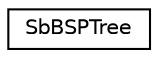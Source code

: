 digraph "Graphical Class Hierarchy"
{
 // LATEX_PDF_SIZE
  edge [fontname="Helvetica",fontsize="10",labelfontname="Helvetica",labelfontsize="10"];
  node [fontname="Helvetica",fontsize="10",shape=record];
  rankdir="LR";
  Node0 [label="SbBSPTree",height=0.2,width=0.4,color="black", fillcolor="white", style="filled",URL="$classSbBSPTree.html",tooltip="The SbBSPTree class provides a binary space partitioning container."];
}

